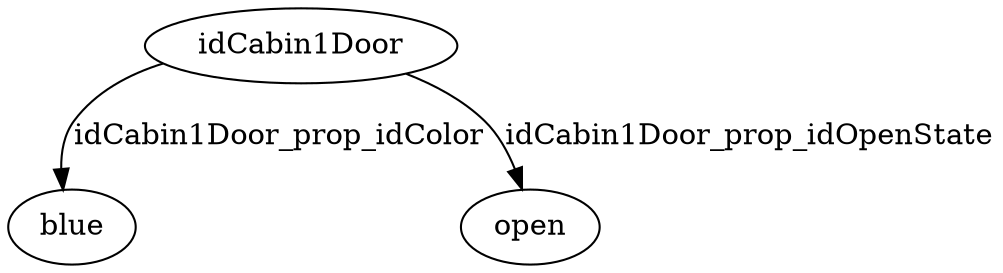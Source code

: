 strict digraph  {
idCabin1Door [node_type=entity_node, root=root];
blue;
open;
idCabin1Door -> blue  [edge_type=property, label=idCabin1Door_prop_idColor];
idCabin1Door -> open  [edge_type=property, label=idCabin1Door_prop_idOpenState];
}
